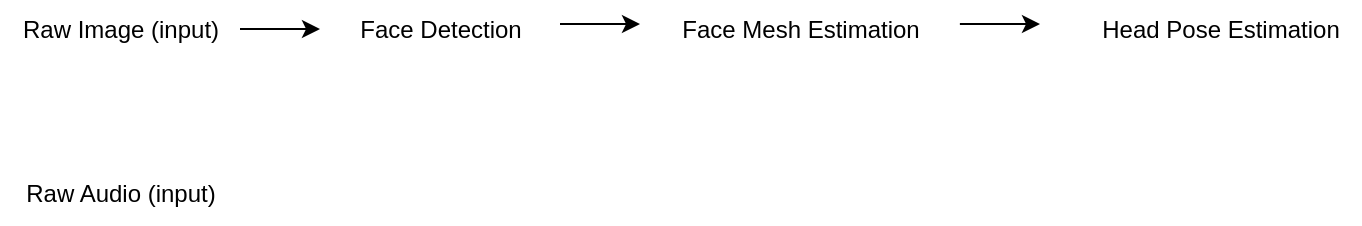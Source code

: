 <mxfile version="22.0.4" type="google">
  <diagram name="Page-1" id="RFSOVfxzM_-LFUSqr4_0">
    <mxGraphModel grid="1" page="1" gridSize="10" guides="1" tooltips="1" connect="1" arrows="1" fold="1" pageScale="1" pageWidth="850" pageHeight="1100" math="0" shadow="0">
      <root>
        <mxCell id="0" />
        <mxCell id="1" parent="0" />
        <object label="Raw Image (input)" id="FAMjcZNbuSABvf0tetzt-3">
          <mxCell style="text;html=1;align=center;verticalAlign=middle;resizable=0;points=[];autosize=1;strokeColor=none;fillColor=none;" vertex="1" parent="1">
            <mxGeometry x="-840" y="48" width="120" height="30" as="geometry" />
          </mxCell>
        </object>
        <mxCell id="FAMjcZNbuSABvf0tetzt-4" value="Face Detection" style="text;html=1;align=center;verticalAlign=middle;resizable=0;points=[];autosize=1;strokeColor=none;fillColor=none;" vertex="1" parent="1">
          <mxGeometry x="-670" y="48" width="100" height="30" as="geometry" />
        </mxCell>
        <mxCell id="FAMjcZNbuSABvf0tetzt-5" value="Face Mesh Estimation" style="text;html=1;align=center;verticalAlign=middle;resizable=0;points=[];autosize=1;strokeColor=none;fillColor=none;" vertex="1" parent="1">
          <mxGeometry x="-510" y="48" width="140" height="30" as="geometry" />
        </mxCell>
        <mxCell id="FAMjcZNbuSABvf0tetzt-6" value="Head Pose Estimation" style="text;html=1;align=center;verticalAlign=middle;resizable=0;points=[];autosize=1;strokeColor=none;fillColor=none;" vertex="1" parent="1">
          <mxGeometry x="-300" y="48" width="140" height="30" as="geometry" />
        </mxCell>
        <mxCell id="FAMjcZNbuSABvf0tetzt-7" value="" style="endArrow=classic;html=1;rounded=0;" edge="1" parent="1">
          <mxGeometry width="50" height="50" relative="1" as="geometry">
            <mxPoint x="-720" y="62.5" as="sourcePoint" />
            <mxPoint x="-680" y="62.5" as="targetPoint" />
          </mxGeometry>
        </mxCell>
        <mxCell id="FAMjcZNbuSABvf0tetzt-8" value="" style="endArrow=classic;html=1;rounded=0;" edge="1" parent="1">
          <mxGeometry width="50" height="50" relative="1" as="geometry">
            <mxPoint x="-560" y="60" as="sourcePoint" />
            <mxPoint x="-520" y="60" as="targetPoint" />
          </mxGeometry>
        </mxCell>
        <mxCell id="F4jSpFL3WLFXBhdMsXq1-1" value="" style="endArrow=classic;html=1;rounded=0;exitX=1.071;exitY=0.4;exitDx=0;exitDy=0;exitPerimeter=0;" edge="1" parent="1" source="FAMjcZNbuSABvf0tetzt-5">
          <mxGeometry width="50" height="50" relative="1" as="geometry">
            <mxPoint x="-450" y="150" as="sourcePoint" />
            <mxPoint x="-320" y="60" as="targetPoint" />
          </mxGeometry>
        </mxCell>
        <mxCell id="F4jSpFL3WLFXBhdMsXq1-3" value="Raw Audio (input)" style="text;html=1;align=center;verticalAlign=middle;resizable=0;points=[];autosize=1;strokeColor=none;fillColor=none;" vertex="1" parent="1">
          <mxGeometry x="-840" y="130" width="120" height="30" as="geometry" />
        </mxCell>
      </root>
    </mxGraphModel>
  </diagram>
</mxfile>
